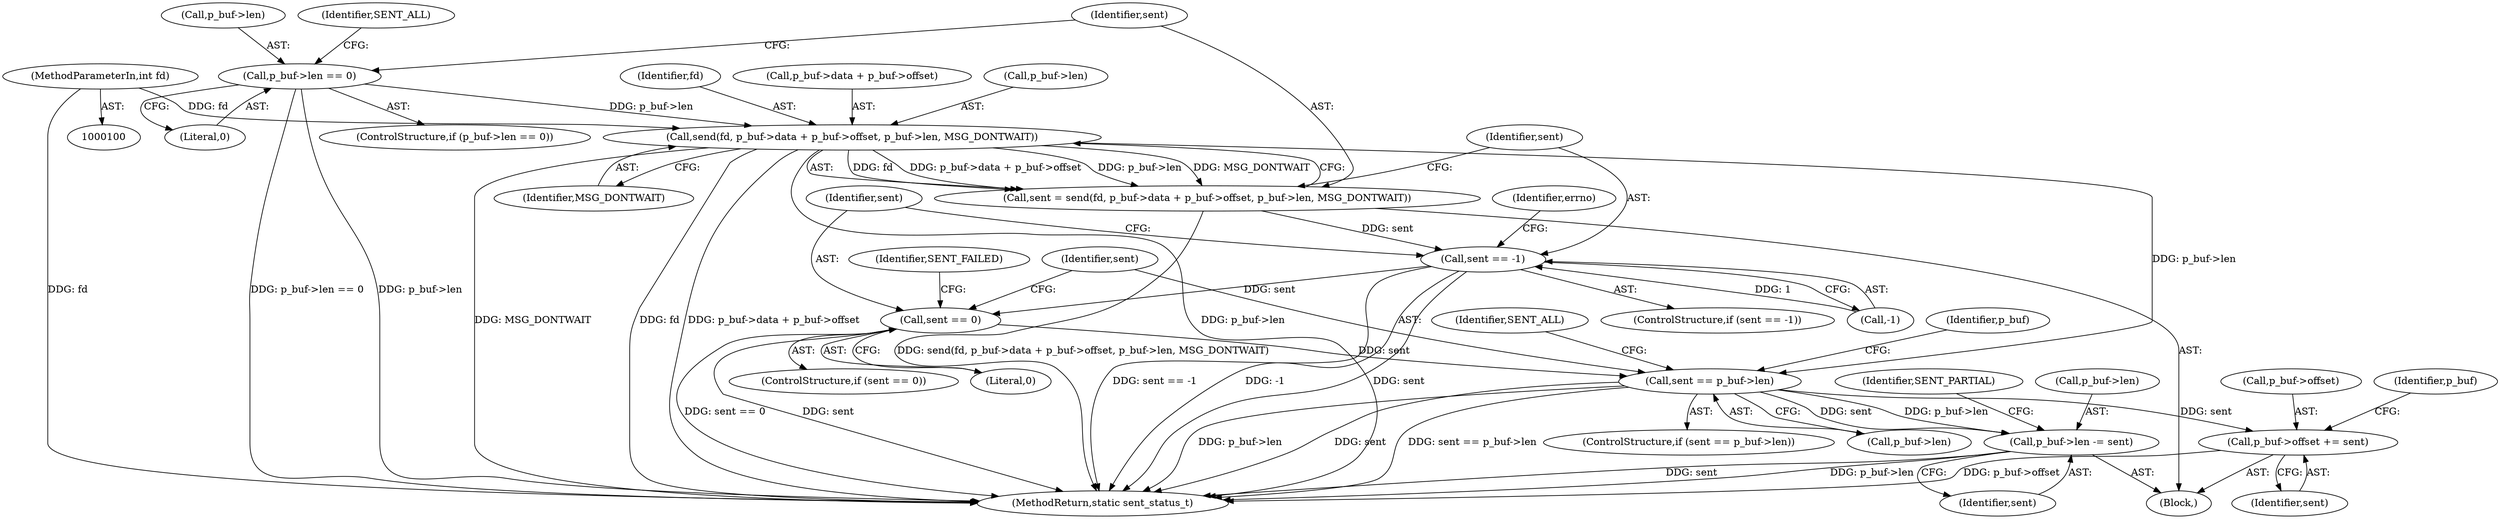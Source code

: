 digraph "1_Android_472271b153c5dc53c28beac55480a8d8434b2d5c_35@API" {
"1000115" [label="(Call,send(fd, p_buf->data + p_buf->offset, p_buf->len, MSG_DONTWAIT))"];
"1000101" [label="(MethodParameterIn,int fd)"];
"1000105" [label="(Call,p_buf->len == 0)"];
"1000113" [label="(Call,sent = send(fd, p_buf->data + p_buf->offset, p_buf->len, MSG_DONTWAIT))"];
"1000129" [label="(Call,sent == -1)"];
"1000156" [label="(Call,sent == 0)"];
"1000162" [label="(Call,sent == p_buf->len)"];
"1000169" [label="(Call,p_buf->offset += sent)"];
"1000174" [label="(Call,p_buf->len -= sent)"];
"1000116" [label="(Identifier,fd)"];
"1000130" [label="(Identifier,sent)"];
"1000109" [label="(Literal,0)"];
"1000111" [label="(Identifier,SENT_ALL)"];
"1000117" [label="(Call,p_buf->data + p_buf->offset)"];
"1000106" [label="(Call,p_buf->len)"];
"1000101" [label="(MethodParameterIn,int fd)"];
"1000170" [label="(Call,p_buf->offset)"];
"1000163" [label="(Identifier,sent)"];
"1000114" [label="(Identifier,sent)"];
"1000157" [label="(Identifier,sent)"];
"1000115" [label="(Call,send(fd, p_buf->data + p_buf->offset, p_buf->len, MSG_DONTWAIT))"];
"1000180" [label="(Identifier,SENT_PARTIAL)"];
"1000127" [label="(Identifier,MSG_DONTWAIT)"];
"1000174" [label="(Call,p_buf->len -= sent)"];
"1000124" [label="(Call,p_buf->len)"];
"1000113" [label="(Call,sent = send(fd, p_buf->data + p_buf->offset, p_buf->len, MSG_DONTWAIT))"];
"1000178" [label="(Identifier,sent)"];
"1000173" [label="(Identifier,sent)"];
"1000129" [label="(Call,sent == -1)"];
"1000137" [label="(Identifier,errno)"];
"1000156" [label="(Call,sent == 0)"];
"1000168" [label="(Identifier,SENT_ALL)"];
"1000131" [label="(Call,-1)"];
"1000176" [label="(Identifier,p_buf)"];
"1000128" [label="(ControlStructure,if (sent == -1))"];
"1000175" [label="(Call,p_buf->len)"];
"1000161" [label="(ControlStructure,if (sent == p_buf->len))"];
"1000158" [label="(Literal,0)"];
"1000181" [label="(MethodReturn,static sent_status_t)"];
"1000155" [label="(ControlStructure,if (sent == 0))"];
"1000171" [label="(Identifier,p_buf)"];
"1000169" [label="(Call,p_buf->offset += sent)"];
"1000103" [label="(Block,)"];
"1000162" [label="(Call,sent == p_buf->len)"];
"1000160" [label="(Identifier,SENT_FAILED)"];
"1000164" [label="(Call,p_buf->len)"];
"1000104" [label="(ControlStructure,if (p_buf->len == 0))"];
"1000105" [label="(Call,p_buf->len == 0)"];
"1000115" -> "1000113"  [label="AST: "];
"1000115" -> "1000127"  [label="CFG: "];
"1000116" -> "1000115"  [label="AST: "];
"1000117" -> "1000115"  [label="AST: "];
"1000124" -> "1000115"  [label="AST: "];
"1000127" -> "1000115"  [label="AST: "];
"1000113" -> "1000115"  [label="CFG: "];
"1000115" -> "1000181"  [label="DDG: MSG_DONTWAIT"];
"1000115" -> "1000181"  [label="DDG: fd"];
"1000115" -> "1000181"  [label="DDG: p_buf->data + p_buf->offset"];
"1000115" -> "1000181"  [label="DDG: p_buf->len"];
"1000115" -> "1000113"  [label="DDG: fd"];
"1000115" -> "1000113"  [label="DDG: p_buf->data + p_buf->offset"];
"1000115" -> "1000113"  [label="DDG: p_buf->len"];
"1000115" -> "1000113"  [label="DDG: MSG_DONTWAIT"];
"1000101" -> "1000115"  [label="DDG: fd"];
"1000105" -> "1000115"  [label="DDG: p_buf->len"];
"1000115" -> "1000162"  [label="DDG: p_buf->len"];
"1000101" -> "1000100"  [label="AST: "];
"1000101" -> "1000181"  [label="DDG: fd"];
"1000105" -> "1000104"  [label="AST: "];
"1000105" -> "1000109"  [label="CFG: "];
"1000106" -> "1000105"  [label="AST: "];
"1000109" -> "1000105"  [label="AST: "];
"1000111" -> "1000105"  [label="CFG: "];
"1000114" -> "1000105"  [label="CFG: "];
"1000105" -> "1000181"  [label="DDG: p_buf->len == 0"];
"1000105" -> "1000181"  [label="DDG: p_buf->len"];
"1000113" -> "1000103"  [label="AST: "];
"1000114" -> "1000113"  [label="AST: "];
"1000130" -> "1000113"  [label="CFG: "];
"1000113" -> "1000181"  [label="DDG: send(fd, p_buf->data + p_buf->offset, p_buf->len, MSG_DONTWAIT)"];
"1000113" -> "1000129"  [label="DDG: sent"];
"1000129" -> "1000128"  [label="AST: "];
"1000129" -> "1000131"  [label="CFG: "];
"1000130" -> "1000129"  [label="AST: "];
"1000131" -> "1000129"  [label="AST: "];
"1000137" -> "1000129"  [label="CFG: "];
"1000157" -> "1000129"  [label="CFG: "];
"1000129" -> "1000181"  [label="DDG: sent"];
"1000129" -> "1000181"  [label="DDG: sent == -1"];
"1000129" -> "1000181"  [label="DDG: -1"];
"1000131" -> "1000129"  [label="DDG: 1"];
"1000129" -> "1000156"  [label="DDG: sent"];
"1000156" -> "1000155"  [label="AST: "];
"1000156" -> "1000158"  [label="CFG: "];
"1000157" -> "1000156"  [label="AST: "];
"1000158" -> "1000156"  [label="AST: "];
"1000160" -> "1000156"  [label="CFG: "];
"1000163" -> "1000156"  [label="CFG: "];
"1000156" -> "1000181"  [label="DDG: sent"];
"1000156" -> "1000181"  [label="DDG: sent == 0"];
"1000156" -> "1000162"  [label="DDG: sent"];
"1000162" -> "1000161"  [label="AST: "];
"1000162" -> "1000164"  [label="CFG: "];
"1000163" -> "1000162"  [label="AST: "];
"1000164" -> "1000162"  [label="AST: "];
"1000168" -> "1000162"  [label="CFG: "];
"1000171" -> "1000162"  [label="CFG: "];
"1000162" -> "1000181"  [label="DDG: p_buf->len"];
"1000162" -> "1000181"  [label="DDG: sent"];
"1000162" -> "1000181"  [label="DDG: sent == p_buf->len"];
"1000162" -> "1000169"  [label="DDG: sent"];
"1000162" -> "1000174"  [label="DDG: sent"];
"1000162" -> "1000174"  [label="DDG: p_buf->len"];
"1000169" -> "1000103"  [label="AST: "];
"1000169" -> "1000173"  [label="CFG: "];
"1000170" -> "1000169"  [label="AST: "];
"1000173" -> "1000169"  [label="AST: "];
"1000176" -> "1000169"  [label="CFG: "];
"1000169" -> "1000181"  [label="DDG: p_buf->offset"];
"1000174" -> "1000103"  [label="AST: "];
"1000174" -> "1000178"  [label="CFG: "];
"1000175" -> "1000174"  [label="AST: "];
"1000178" -> "1000174"  [label="AST: "];
"1000180" -> "1000174"  [label="CFG: "];
"1000174" -> "1000181"  [label="DDG: sent"];
"1000174" -> "1000181"  [label="DDG: p_buf->len"];
}
